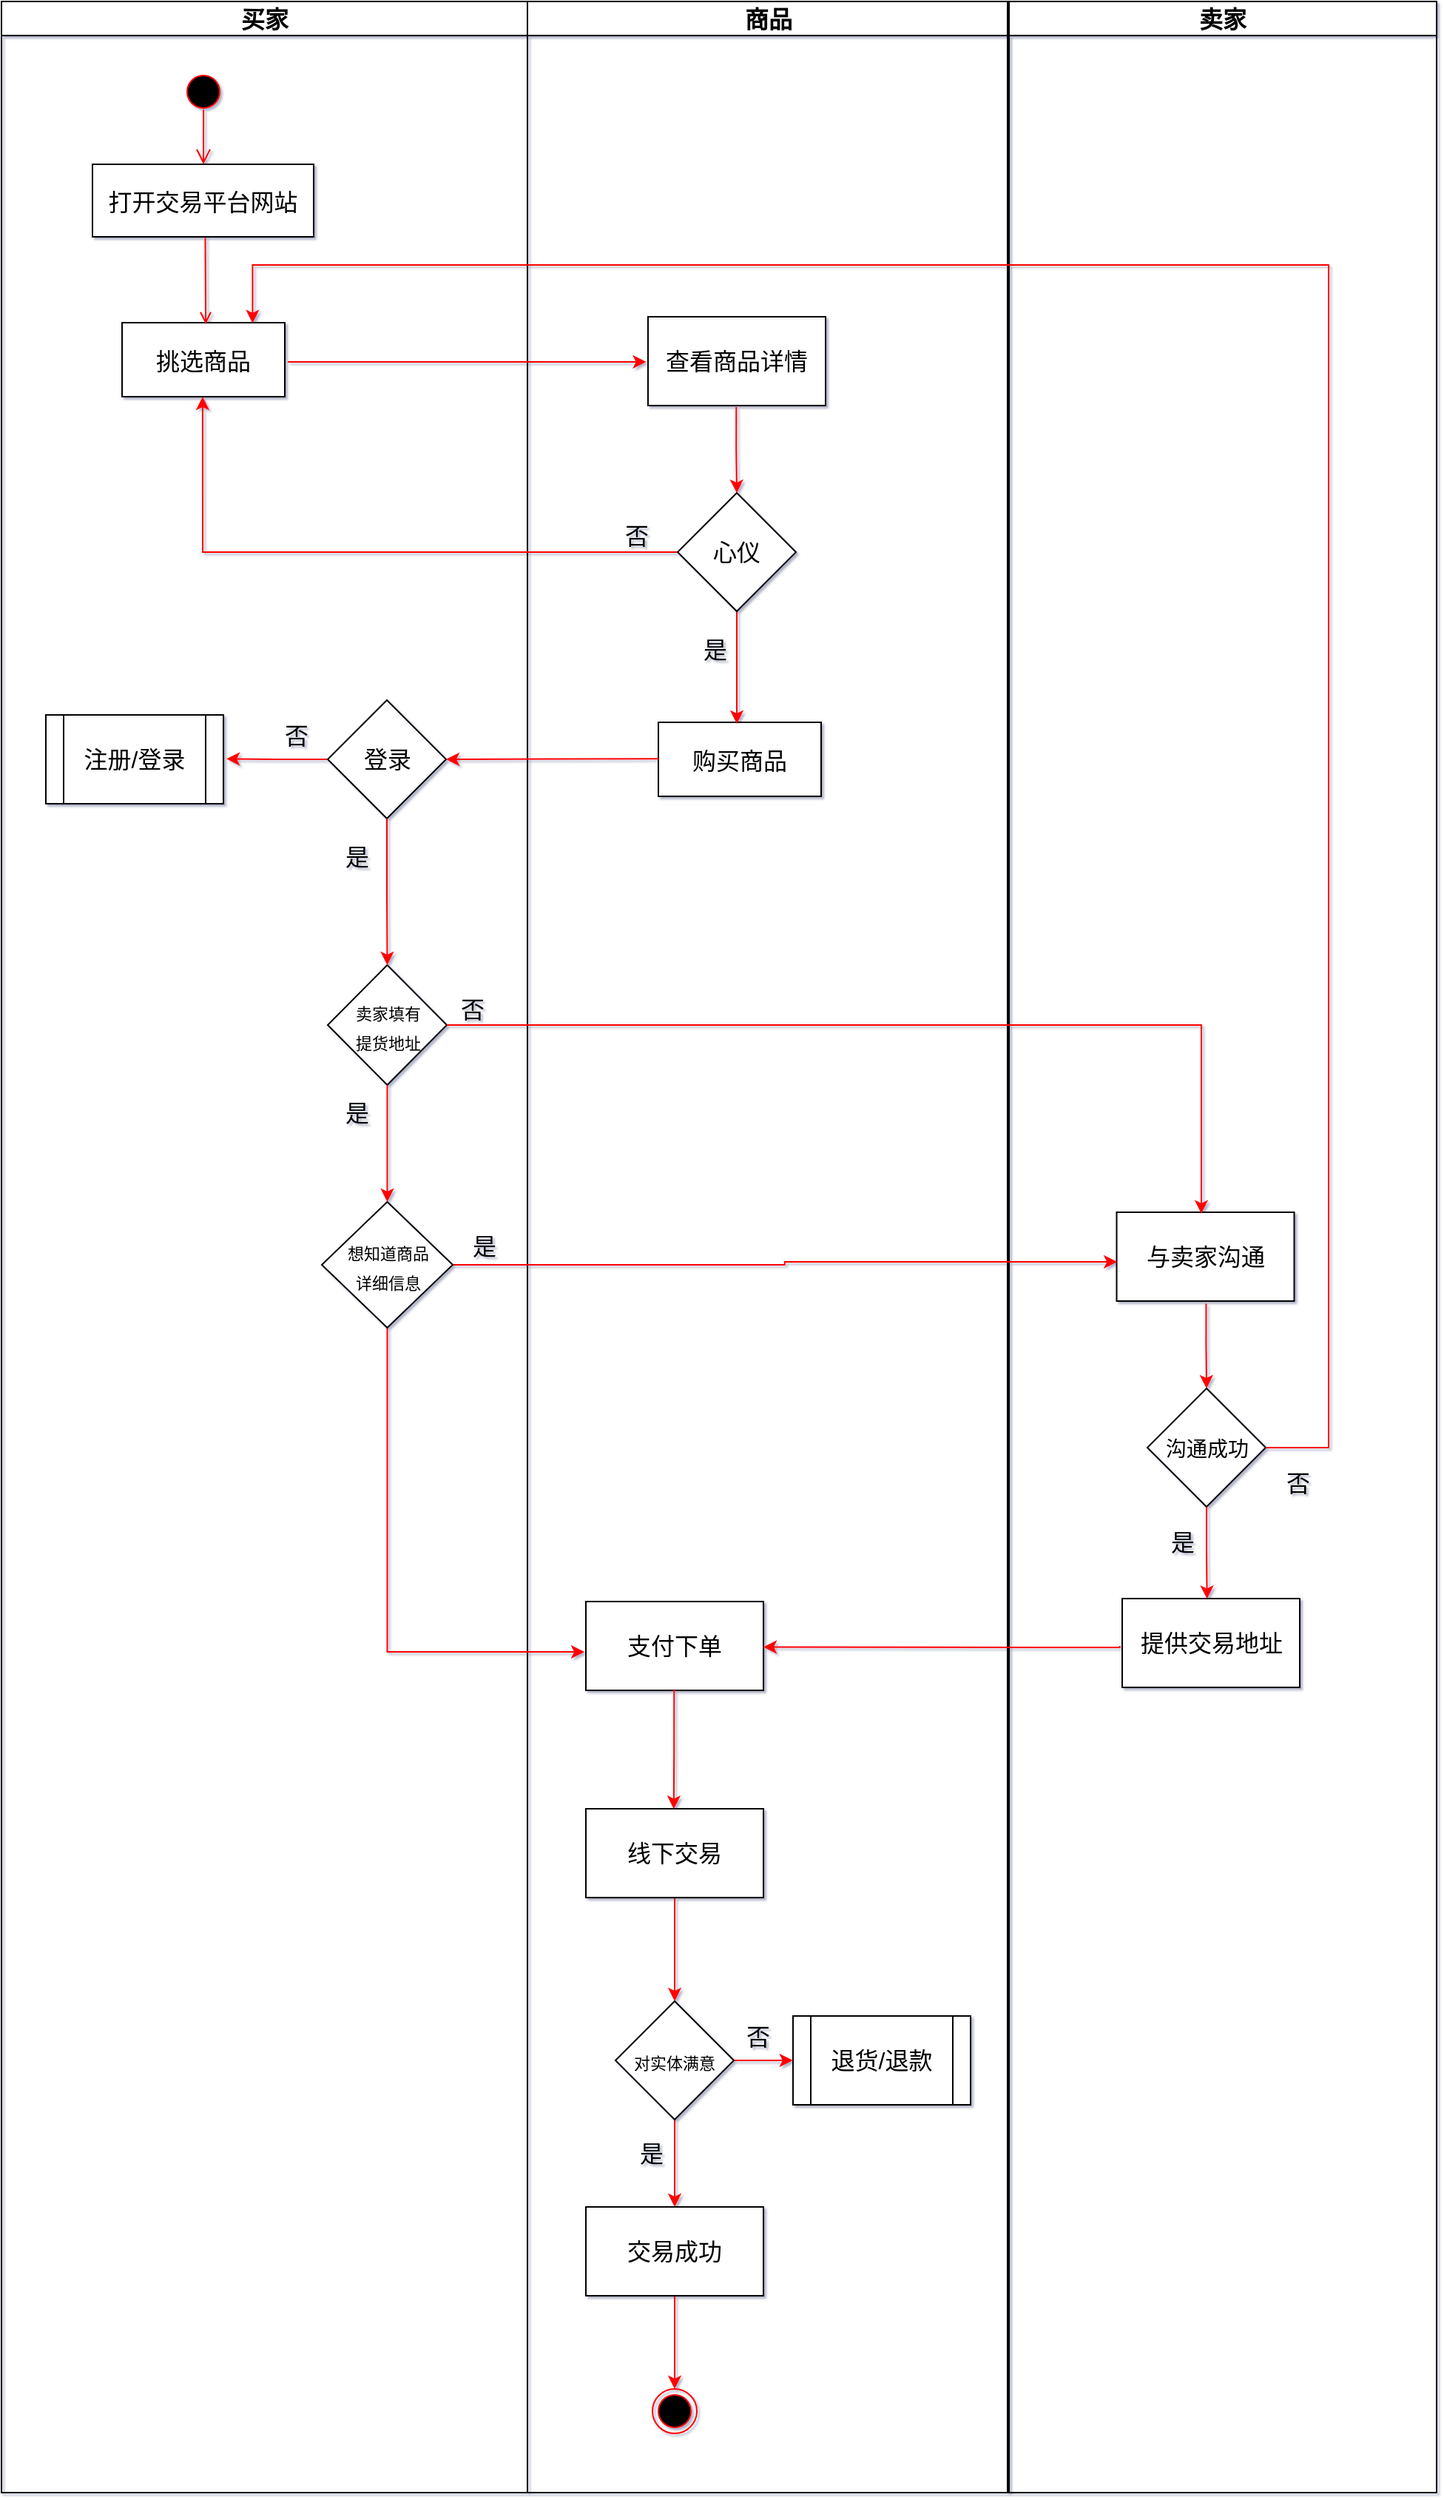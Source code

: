 <mxfile version="17.2.6" type="github">
  <diagram name="Page-1" id="e7e014a7-5840-1c2e-5031-d8a46d1fe8dd">
    <mxGraphModel dx="1420" dy="740" grid="0" gridSize="10" guides="1" tooltips="1" connect="1" arrows="1" fold="1" page="1" pageScale="1" pageWidth="1169" pageHeight="826" background="none" math="0" shadow="1">
      <root>
        <mxCell id="0" />
        <mxCell id="1" parent="0" />
        <mxCell id="2" value="买家" style="swimlane;whiteSpace=wrap;startSize=23;fontSize=16;" parent="1" vertex="1">
          <mxGeometry x="89" y="128" width="355.5" height="1683" as="geometry" />
        </mxCell>
        <mxCell id="5" value="" style="ellipse;shape=startState;fillColor=#000000;strokeColor=#ff0000;fontSize=16;" parent="2" vertex="1">
          <mxGeometry x="121.5" y="46" width="30" height="30" as="geometry" />
        </mxCell>
        <mxCell id="6" value="" style="edgeStyle=elbowEdgeStyle;elbow=horizontal;verticalAlign=bottom;endArrow=open;endSize=8;strokeColor=#FF0000;endFill=1;rounded=0;exitX=0.501;exitY=0.903;exitDx=0;exitDy=0;exitPerimeter=0;fontSize=16;" parent="2" source="5" target="7" edge="1">
          <mxGeometry x="121.5" y="40" as="geometry">
            <mxPoint x="136.5" y="110" as="targetPoint" />
          </mxGeometry>
        </mxCell>
        <mxCell id="7" value="打开交易平台网站" style="fontSize=16;" parent="2" vertex="1">
          <mxGeometry x="61.5" y="110" width="149.5" height="49" as="geometry" />
        </mxCell>
        <mxCell id="8" value="挑选商品" style="fontSize=16;" parent="2" vertex="1">
          <mxGeometry x="81.5" y="217" width="110" height="50" as="geometry" />
        </mxCell>
        <mxCell id="9" value="" style="endArrow=open;strokeColor=#FF0000;endFill=1;rounded=0;entryX=0.514;entryY=0.02;entryDx=0;entryDy=0;entryPerimeter=0;exitX=0.51;exitY=1.013;exitDx=0;exitDy=0;exitPerimeter=0;fontSize=16;" parent="2" source="7" target="8" edge="1">
          <mxGeometry relative="1" as="geometry">
            <mxPoint x="137" y="168" as="sourcePoint" />
            <mxPoint x="137" y="220" as="targetPoint" />
          </mxGeometry>
        </mxCell>
        <mxCell id="66l9iURnwUuSYkUhyGDJ-48" style="edgeStyle=orthogonalEdgeStyle;rounded=0;orthogonalLoop=1;jettySize=auto;html=1;entryX=1.017;entryY=0.494;entryDx=0;entryDy=0;entryPerimeter=0;strokeColor=#FF0000;fontSize=16;" edge="1" parent="2" source="66l9iURnwUuSYkUhyGDJ-45" target="66l9iURnwUuSYkUhyGDJ-47">
          <mxGeometry relative="1" as="geometry" />
        </mxCell>
        <mxCell id="66l9iURnwUuSYkUhyGDJ-45" value="登录" style="rhombus;whiteSpace=wrap;html=1;fontSize=16;" vertex="1" parent="2">
          <mxGeometry x="220.5" y="472" width="80" height="80" as="geometry" />
        </mxCell>
        <mxCell id="66l9iURnwUuSYkUhyGDJ-47" value="注册/登录" style="shape=process;whiteSpace=wrap;html=1;backgroundOutline=1;gradientColor=none;fontSize=16;" vertex="1" parent="2">
          <mxGeometry x="30" y="482" width="120" height="60" as="geometry" />
        </mxCell>
        <mxCell id="66l9iURnwUuSYkUhyGDJ-64" value="否" style="text;html=1;align=center;verticalAlign=middle;resizable=0;points=[];autosize=1;strokeColor=none;fillColor=none;fontSize=16;" vertex="1" parent="2">
          <mxGeometry x="305" y="669" width="26" height="23" as="geometry" />
        </mxCell>
        <mxCell id="66l9iURnwUuSYkUhyGDJ-61" value="&lt;font style=&quot;font-size: 11px&quot;&gt;卖家填有&lt;br&gt;提货地址&lt;/font&gt;" style="rhombus;whiteSpace=wrap;html=1;fontSize=16;" vertex="1" parent="2">
          <mxGeometry x="220.5" y="651" width="80.5" height="81" as="geometry" />
        </mxCell>
        <mxCell id="66l9iURnwUuSYkUhyGDJ-62" value="" style="edgeStyle=orthogonalEdgeStyle;rounded=0;orthogonalLoop=1;jettySize=auto;html=1;strokeColor=#FF0000;fontSize=16;" edge="1" parent="2" source="66l9iURnwUuSYkUhyGDJ-45" target="66l9iURnwUuSYkUhyGDJ-61">
          <mxGeometry relative="1" as="geometry" />
        </mxCell>
        <mxCell id="66l9iURnwUuSYkUhyGDJ-52" value="是" style="text;html=1;align=center;verticalAlign=middle;resizable=0;points=[];autosize=1;strokeColor=none;fillColor=none;fontSize=16;" vertex="1" parent="2">
          <mxGeometry x="227" y="566" width="26" height="23" as="geometry" />
        </mxCell>
        <mxCell id="66l9iURnwUuSYkUhyGDJ-80" value="是" style="text;html=1;align=center;verticalAlign=middle;resizable=0;points=[];autosize=1;strokeColor=none;fillColor=none;fontSize=16;" vertex="1" parent="2">
          <mxGeometry x="227" y="739" width="26" height="23" as="geometry" />
        </mxCell>
        <mxCell id="3" value="商品" style="swimlane;whiteSpace=wrap;gradientColor=none;swimlaneFillColor=none;fontSize=16;labelBorderColor=none;" parent="1" vertex="1">
          <mxGeometry x="444.5" y="128" width="324.5" height="1683" as="geometry" />
        </mxCell>
        <mxCell id="66l9iURnwUuSYkUhyGDJ-41" value="查看商品详情" style="whiteSpace=wrap;html=1;fontSize=16;" vertex="1" parent="3">
          <mxGeometry x="81.5" y="213" width="120" height="60" as="geometry" />
        </mxCell>
        <mxCell id="10" value="购买商品" style="fontSize=16;" parent="3" vertex="1">
          <mxGeometry x="88.5" y="487" width="110" height="50" as="geometry" />
        </mxCell>
        <mxCell id="66l9iURnwUuSYkUhyGDJ-65" value="支付下单" style="whiteSpace=wrap;html=1;fontSize=16;" vertex="1" parent="3">
          <mxGeometry x="39.5" y="1081" width="120" height="60" as="geometry" />
        </mxCell>
        <mxCell id="66l9iURnwUuSYkUhyGDJ-56" value="否" style="text;html=1;align=center;verticalAlign=middle;resizable=0;points=[];autosize=1;strokeColor=none;fillColor=none;fontSize=16;" vertex="1" parent="3">
          <mxGeometry x="60.5" y="349" width="26" height="23" as="geometry" />
        </mxCell>
        <mxCell id="66l9iURnwUuSYkUhyGDJ-58" value="是" style="text;html=1;align=center;verticalAlign=middle;resizable=0;points=[];autosize=1;strokeColor=none;fillColor=none;fontSize=16;" vertex="1" parent="3">
          <mxGeometry x="113.5" y="426" width="26" height="23" as="geometry" />
        </mxCell>
        <mxCell id="66l9iURnwUuSYkUhyGDJ-97" value="退货/退款" style="shape=process;whiteSpace=wrap;html=1;backgroundOutline=1;gradientColor=none;fontSize=16;" vertex="1" parent="3">
          <mxGeometry x="179.5" y="1361" width="120" height="60" as="geometry" />
        </mxCell>
        <mxCell id="66l9iURnwUuSYkUhyGDJ-101" value="是" style="text;html=1;align=center;verticalAlign=middle;resizable=0;points=[];autosize=1;strokeColor=none;fillColor=none;fontSize=16;" vertex="1" parent="3">
          <mxGeometry x="70.5" y="1442" width="26" height="23" as="geometry" />
        </mxCell>
        <mxCell id="66l9iURnwUuSYkUhyGDJ-102" value="" style="ellipse;html=1;shape=endState;fillColor=#000000;strokeColor=#ff0000;fontSize=16;" vertex="1" parent="3">
          <mxGeometry x="84.5" y="1613" width="30" height="30" as="geometry" />
        </mxCell>
        <mxCell id="4" value="卖家" style="swimlane;whiteSpace=wrap;fontSize=16;" parent="1" vertex="1">
          <mxGeometry x="770" y="128" width="289" height="1683" as="geometry" />
        </mxCell>
        <mxCell id="66l9iURnwUuSYkUhyGDJ-59" value="&lt;font style=&quot;font-size: 14px&quot;&gt;沟通成功&lt;/font&gt;" style="rhombus;whiteSpace=wrap;html=1;fontSize=16;" vertex="1" parent="4">
          <mxGeometry x="93.5" y="937" width="80" height="80" as="geometry" />
        </mxCell>
        <mxCell id="66l9iURnwUuSYkUhyGDJ-49" value="与卖家沟通" style="whiteSpace=wrap;html=1;fontSize=16;" vertex="1" parent="4">
          <mxGeometry x="72.75" y="818" width="120" height="60" as="geometry" />
        </mxCell>
        <mxCell id="66l9iURnwUuSYkUhyGDJ-60" value="" style="edgeStyle=orthogonalEdgeStyle;rounded=0;orthogonalLoop=1;jettySize=auto;html=1;strokeColor=#FF0000;exitX=0.504;exitY=1.03;exitDx=0;exitDy=0;exitPerimeter=0;fontSize=16;" edge="1" parent="4" source="66l9iURnwUuSYkUhyGDJ-49" target="66l9iURnwUuSYkUhyGDJ-59">
          <mxGeometry relative="1" as="geometry" />
        </mxCell>
        <mxCell id="66l9iURnwUuSYkUhyGDJ-67" value="提供交易地址" style="whiteSpace=wrap;html=1;fontSize=16;" vertex="1" parent="4">
          <mxGeometry x="76.5" y="1079" width="120" height="60" as="geometry" />
        </mxCell>
        <mxCell id="66l9iURnwUuSYkUhyGDJ-68" value="" style="edgeStyle=orthogonalEdgeStyle;rounded=0;orthogonalLoop=1;jettySize=auto;html=1;strokeColor=#FF0000;entryX=0.478;entryY=0.003;entryDx=0;entryDy=0;entryPerimeter=0;fontSize=16;" edge="1" parent="4" source="66l9iURnwUuSYkUhyGDJ-59" target="66l9iURnwUuSYkUhyGDJ-67">
          <mxGeometry relative="1" as="geometry">
            <mxPoint x="135.5" y="1076" as="targetPoint" />
          </mxGeometry>
        </mxCell>
        <mxCell id="66l9iURnwUuSYkUhyGDJ-84" value="是" style="text;html=1;align=center;verticalAlign=middle;resizable=0;points=[];autosize=1;strokeColor=none;fillColor=none;fontSize=16;" vertex="1" parent="4">
          <mxGeometry x="103.5" y="1029" width="26" height="23" as="geometry" />
        </mxCell>
        <mxCell id="66l9iURnwUuSYkUhyGDJ-83" value="否" style="text;html=1;align=center;verticalAlign=middle;resizable=0;points=[];autosize=1;strokeColor=none;fillColor=none;fontSize=16;" vertex="1" parent="4">
          <mxGeometry x="182" y="989" width="26" height="23" as="geometry" />
        </mxCell>
        <mxCell id="66l9iURnwUuSYkUhyGDJ-43" style="edgeStyle=orthogonalEdgeStyle;rounded=0;orthogonalLoop=1;jettySize=auto;html=1;exitX=1.018;exitY=0.529;exitDx=0;exitDy=0;exitPerimeter=0;strokeColor=#FF0000;entryX=-0.01;entryY=0.508;entryDx=0;entryDy=0;entryPerimeter=0;fontSize=16;" edge="1" parent="1" source="8" target="66l9iURnwUuSYkUhyGDJ-41">
          <mxGeometry relative="1" as="geometry">
            <mxPoint x="524" y="371" as="targetPoint" />
          </mxGeometry>
        </mxCell>
        <mxCell id="66l9iURnwUuSYkUhyGDJ-46" value="" style="edgeStyle=orthogonalEdgeStyle;rounded=0;orthogonalLoop=1;jettySize=auto;html=1;strokeColor=#FF0000;exitX=0.003;exitY=0.493;exitDx=0;exitDy=0;exitPerimeter=0;fontSize=16;" edge="1" parent="1" source="10" target="66l9iURnwUuSYkUhyGDJ-45">
          <mxGeometry relative="1" as="geometry" />
        </mxCell>
        <mxCell id="66l9iURnwUuSYkUhyGDJ-51" value="否" style="text;html=1;align=center;verticalAlign=middle;resizable=0;points=[];autosize=1;strokeColor=none;fillColor=none;fontSize=16;" vertex="1" parent="1">
          <mxGeometry x="274.5" y="612" width="26" height="23" as="geometry" />
        </mxCell>
        <mxCell id="66l9iURnwUuSYkUhyGDJ-55" style="edgeStyle=orthogonalEdgeStyle;rounded=0;orthogonalLoop=1;jettySize=auto;html=1;entryX=0.495;entryY=1;entryDx=0;entryDy=0;entryPerimeter=0;strokeColor=#FF0000;fontSize=16;" edge="1" parent="1" source="66l9iURnwUuSYkUhyGDJ-53" target="8">
          <mxGeometry relative="1" as="geometry" />
        </mxCell>
        <mxCell id="66l9iURnwUuSYkUhyGDJ-57" style="edgeStyle=orthogonalEdgeStyle;rounded=0;orthogonalLoop=1;jettySize=auto;html=1;entryX=0.482;entryY=0.02;entryDx=0;entryDy=0;entryPerimeter=0;strokeColor=#FF0000;fontSize=16;" edge="1" parent="1" source="66l9iURnwUuSYkUhyGDJ-53" target="10">
          <mxGeometry relative="1" as="geometry" />
        </mxCell>
        <mxCell id="66l9iURnwUuSYkUhyGDJ-53" value="心仪" style="rhombus;whiteSpace=wrap;html=1;fontSize=16;" vertex="1" parent="1">
          <mxGeometry x="546" y="460" width="80" height="80" as="geometry" />
        </mxCell>
        <mxCell id="66l9iURnwUuSYkUhyGDJ-54" value="" style="edgeStyle=orthogonalEdgeStyle;rounded=0;orthogonalLoop=1;jettySize=auto;html=1;strokeColor=#FF0000;exitX=0.497;exitY=1.016;exitDx=0;exitDy=0;exitPerimeter=0;fontSize=16;" edge="1" parent="1" source="66l9iURnwUuSYkUhyGDJ-41" target="66l9iURnwUuSYkUhyGDJ-53">
          <mxGeometry relative="1" as="geometry">
            <mxPoint x="586" y="407" as="sourcePoint" />
          </mxGeometry>
        </mxCell>
        <mxCell id="66l9iURnwUuSYkUhyGDJ-63" style="edgeStyle=orthogonalEdgeStyle;rounded=0;orthogonalLoop=1;jettySize=auto;html=1;entryX=0.477;entryY=0.015;entryDx=0;entryDy=0;entryPerimeter=0;strokeColor=#FF0000;fontSize=16;" edge="1" parent="1" source="66l9iURnwUuSYkUhyGDJ-61" target="66l9iURnwUuSYkUhyGDJ-49">
          <mxGeometry relative="1" as="geometry" />
        </mxCell>
        <mxCell id="66l9iURnwUuSYkUhyGDJ-76" style="edgeStyle=orthogonalEdgeStyle;rounded=0;orthogonalLoop=1;jettySize=auto;html=1;entryX=0.003;entryY=0.559;entryDx=0;entryDy=0;entryPerimeter=0;strokeColor=#FF0000;fontSize=16;" edge="1" parent="1" source="66l9iURnwUuSYkUhyGDJ-74" target="66l9iURnwUuSYkUhyGDJ-49">
          <mxGeometry relative="1" as="geometry" />
        </mxCell>
        <mxCell id="66l9iURnwUuSYkUhyGDJ-99" style="edgeStyle=orthogonalEdgeStyle;rounded=0;orthogonalLoop=1;jettySize=auto;html=1;entryX=-0.008;entryY=0.567;entryDx=0;entryDy=0;entryPerimeter=0;strokeColor=#FF0000;fontSize=16;" edge="1" parent="1" source="66l9iURnwUuSYkUhyGDJ-74" target="66l9iURnwUuSYkUhyGDJ-65">
          <mxGeometry relative="1" as="geometry">
            <Array as="points">
              <mxPoint x="350" y="1243" />
            </Array>
          </mxGeometry>
        </mxCell>
        <mxCell id="66l9iURnwUuSYkUhyGDJ-74" value="&lt;font style=&quot;font-size: 11px&quot;&gt;想知道商品&lt;br&gt;详细信息&lt;/font&gt;" style="rhombus;whiteSpace=wrap;html=1;fontSize=16;" vertex="1" parent="1">
          <mxGeometry x="305.5" y="939" width="88.5" height="85" as="geometry" />
        </mxCell>
        <mxCell id="66l9iURnwUuSYkUhyGDJ-75" value="" style="edgeStyle=orthogonalEdgeStyle;rounded=0;orthogonalLoop=1;jettySize=auto;html=1;strokeColor=#FF0000;fontSize=16;" edge="1" parent="1" source="66l9iURnwUuSYkUhyGDJ-61" target="66l9iURnwUuSYkUhyGDJ-74">
          <mxGeometry relative="1" as="geometry" />
        </mxCell>
        <mxCell id="66l9iURnwUuSYkUhyGDJ-77" value="是" style="text;html=1;align=center;verticalAlign=middle;resizable=0;points=[];autosize=1;strokeColor=none;fillColor=none;fontSize=16;" vertex="1" parent="1">
          <mxGeometry x="402" y="957" width="26" height="23" as="geometry" />
        </mxCell>
        <mxCell id="66l9iURnwUuSYkUhyGDJ-79" style="edgeStyle=orthogonalEdgeStyle;rounded=0;orthogonalLoop=1;jettySize=auto;html=1;entryX=1;entryY=0.512;entryDx=0;entryDy=0;entryPerimeter=0;strokeColor=#FF0000;exitX=-0.013;exitY=0.533;exitDx=0;exitDy=0;exitPerimeter=0;fontSize=16;" edge="1" parent="1" source="66l9iURnwUuSYkUhyGDJ-67" target="66l9iURnwUuSYkUhyGDJ-65">
          <mxGeometry relative="1" as="geometry">
            <mxPoint x="860" y="1112" as="sourcePoint" />
            <Array as="points">
              <mxPoint x="798" y="1240" />
              <mxPoint x="776" y="1240" />
            </Array>
          </mxGeometry>
        </mxCell>
        <mxCell id="66l9iURnwUuSYkUhyGDJ-82" style="edgeStyle=orthogonalEdgeStyle;rounded=0;orthogonalLoop=1;jettySize=auto;html=1;entryX=0.802;entryY=0.007;entryDx=0;entryDy=0;entryPerimeter=0;strokeColor=#FF0000;exitX=1;exitY=0.5;exitDx=0;exitDy=0;fontSize=16;" edge="1" parent="1" source="66l9iURnwUuSYkUhyGDJ-59" target="8">
          <mxGeometry relative="1" as="geometry">
            <Array as="points">
              <mxPoint x="986" y="1105" />
              <mxPoint x="986" y="306" />
              <mxPoint x="259" y="306" />
            </Array>
          </mxGeometry>
        </mxCell>
        <mxCell id="66l9iURnwUuSYkUhyGDJ-94" value="" style="edgeStyle=orthogonalEdgeStyle;rounded=0;orthogonalLoop=1;jettySize=auto;html=1;strokeColor=#FF0000;fontSize=16;" edge="1" parent="1" source="66l9iURnwUuSYkUhyGDJ-88" target="66l9iURnwUuSYkUhyGDJ-93">
          <mxGeometry relative="1" as="geometry" />
        </mxCell>
        <mxCell id="66l9iURnwUuSYkUhyGDJ-88" value="线下交易" style="whiteSpace=wrap;html=1;fontSize=16;" vertex="1" parent="1">
          <mxGeometry x="484" y="1349" width="120" height="60" as="geometry" />
        </mxCell>
        <mxCell id="66l9iURnwUuSYkUhyGDJ-89" value="" style="edgeStyle=orthogonalEdgeStyle;rounded=0;orthogonalLoop=1;jettySize=auto;html=1;strokeColor=#FF0000;exitX=0.497;exitY=0.99;exitDx=0;exitDy=0;exitPerimeter=0;entryX=0.495;entryY=0.003;entryDx=0;entryDy=0;entryPerimeter=0;fontSize=16;" edge="1" parent="1" source="66l9iURnwUuSYkUhyGDJ-65" target="66l9iURnwUuSYkUhyGDJ-88">
          <mxGeometry relative="1" as="geometry" />
        </mxCell>
        <mxCell id="66l9iURnwUuSYkUhyGDJ-96" value="" style="edgeStyle=orthogonalEdgeStyle;rounded=0;orthogonalLoop=1;jettySize=auto;html=1;strokeColor=#FF0000;fontSize=16;" edge="1" parent="1" source="66l9iURnwUuSYkUhyGDJ-93" target="66l9iURnwUuSYkUhyGDJ-95">
          <mxGeometry relative="1" as="geometry" />
        </mxCell>
        <mxCell id="66l9iURnwUuSYkUhyGDJ-98" style="edgeStyle=orthogonalEdgeStyle;rounded=0;orthogonalLoop=1;jettySize=auto;html=1;entryX=-0.001;entryY=0.5;entryDx=0;entryDy=0;entryPerimeter=0;strokeColor=#FF0000;fontSize=16;" edge="1" parent="1" source="66l9iURnwUuSYkUhyGDJ-93" target="66l9iURnwUuSYkUhyGDJ-97">
          <mxGeometry relative="1" as="geometry" />
        </mxCell>
        <mxCell id="66l9iURnwUuSYkUhyGDJ-93" value="&lt;font style=&quot;font-size: 11px&quot;&gt;对实体满意&lt;/font&gt;" style="rhombus;whiteSpace=wrap;html=1;fontSize=16;" vertex="1" parent="1">
          <mxGeometry x="504" y="1479" width="80" height="80" as="geometry" />
        </mxCell>
        <mxCell id="66l9iURnwUuSYkUhyGDJ-103" style="edgeStyle=orthogonalEdgeStyle;rounded=0;orthogonalLoop=1;jettySize=auto;html=1;entryX=0.5;entryY=0;entryDx=0;entryDy=0;strokeColor=#FF0000;fontSize=16;" edge="1" parent="1" source="66l9iURnwUuSYkUhyGDJ-95" target="66l9iURnwUuSYkUhyGDJ-102">
          <mxGeometry relative="1" as="geometry" />
        </mxCell>
        <mxCell id="66l9iURnwUuSYkUhyGDJ-95" value="交易成功" style="whiteSpace=wrap;html=1;fontSize=16;" vertex="1" parent="1">
          <mxGeometry x="484" y="1618" width="120" height="60" as="geometry" />
        </mxCell>
        <mxCell id="66l9iURnwUuSYkUhyGDJ-100" value="否" style="text;html=1;align=center;verticalAlign=middle;resizable=0;points=[];autosize=1;strokeColor=none;fillColor=none;fontSize=16;" vertex="1" parent="1">
          <mxGeometry x="587" y="1491" width="26" height="23" as="geometry" />
        </mxCell>
      </root>
    </mxGraphModel>
  </diagram>
</mxfile>
